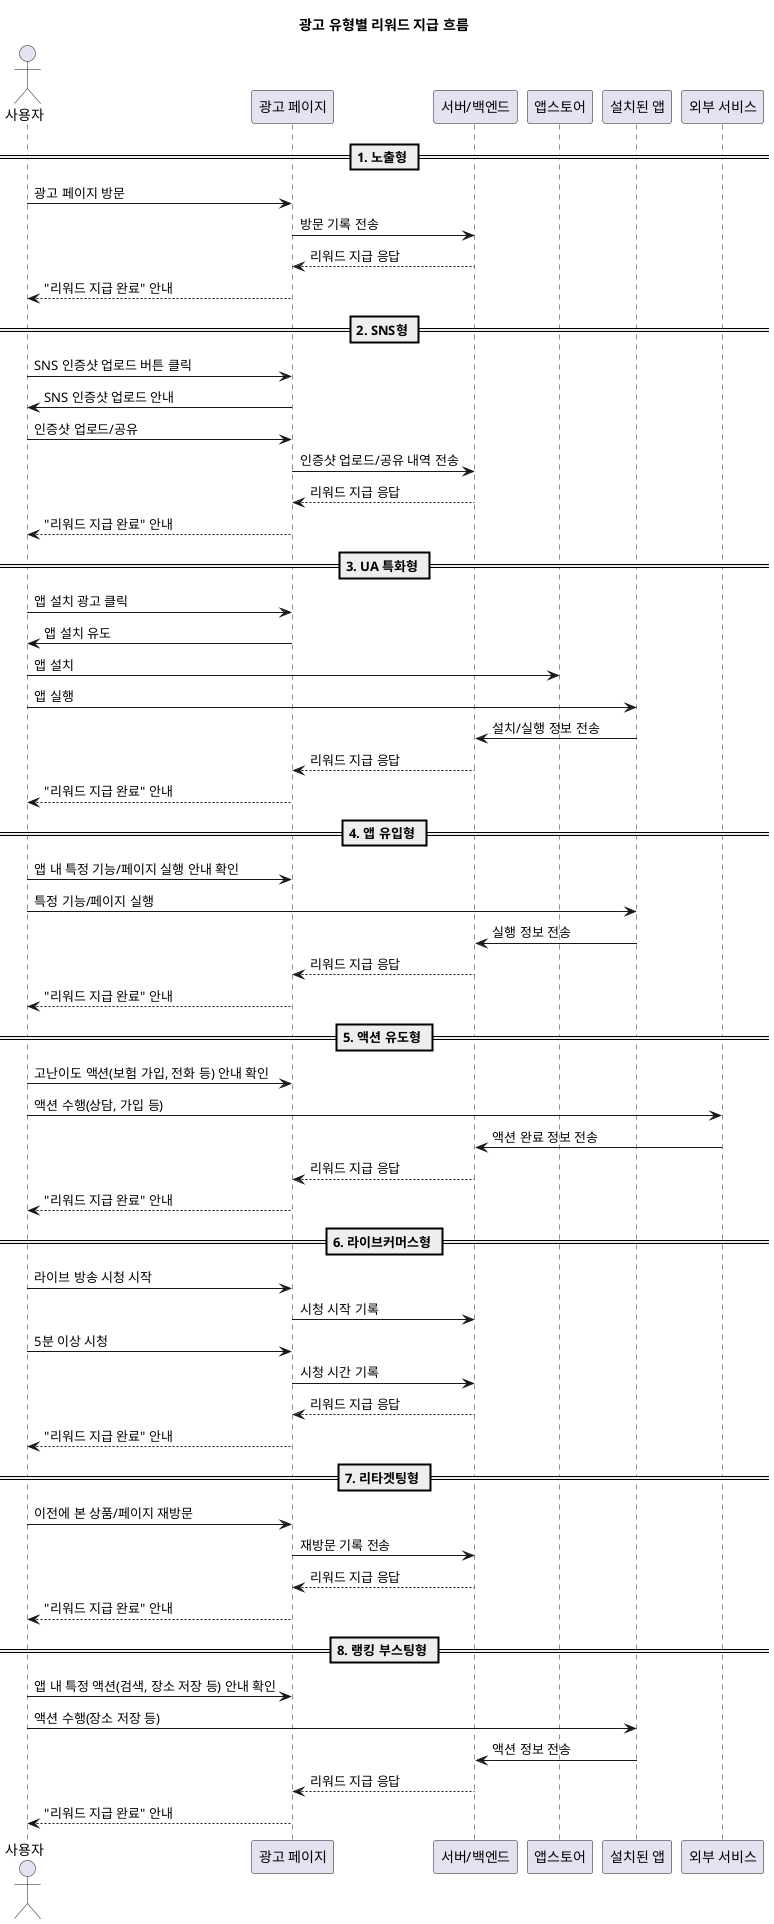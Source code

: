 @startuml
title 광고 유형별 리워드 지급 흐름

actor User as "사용자"
participant "광고 페이지" as AdPage
participant "서버/백엔드" as Server

== 1. 노출형 ==
User -> AdPage : 광고 페이지 방문
AdPage -> Server : 방문 기록 전송
Server --> AdPage : 리워드 지급 응답
AdPage --> User : "리워드 지급 완료" 안내

== 2. SNS형 ==
User -> AdPage : SNS 인증샷 업로드 버튼 클릭
AdPage -> User : SNS 인증샷 업로드 안내
User -> AdPage : 인증샷 업로드/공유
AdPage -> Server : 인증샷 업로드/공유 내역 전송
Server --> AdPage : 리워드 지급 응답
AdPage --> User : "리워드 지급 완료" 안내

== 3. UA 특화형 ==
User -> AdPage : 앱 설치 광고 클릭
AdPage -> User : 앱 설치 유도
User -> "앱스토어" : 앱 설치
User -> "설치된 앱" : 앱 실행
"설치된 앱" -> Server : 설치/실행 정보 전송
Server --> AdPage : 리워드 지급 응답
AdPage --> User : "리워드 지급 완료" 안내

== 4. 앱 유입형 ==
User -> AdPage : 앱 내 특정 기능/페이지 실행 안내 확인
User -> "설치된 앱" : 특정 기능/페이지 실행
"설치된 앱" -> Server : 실행 정보 전송
Server --> AdPage : 리워드 지급 응답
AdPage --> User : "리워드 지급 완료" 안내

== 5. 액션 유도형 ==
User -> AdPage : 고난이도 액션(보험 가입, 전화 등) 안내 확인
User -> "외부 서비스" : 액션 수행(상담, 가입 등)
"외부 서비스" -> Server : 액션 완료 정보 전송
Server --> AdPage : 리워드 지급 응답
AdPage --> User : "리워드 지급 완료" 안내

== 6. 라이브커머스형 ==
User -> AdPage : 라이브 방송 시청 시작
AdPage -> Server : 시청 시작 기록
User -> AdPage : 5분 이상 시청
AdPage -> Server : 시청 시간 기록
Server --> AdPage : 리워드 지급 응답
AdPage --> User : "리워드 지급 완료" 안내

== 7. 리타겟팅형 ==
User -> AdPage : 이전에 본 상품/페이지 재방문
AdPage -> Server : 재방문 기록 전송
Server --> AdPage : 리워드 지급 응답
AdPage --> User : "리워드 지급 완료" 안내

== 8. 랭킹 부스팅형 ==
User -> AdPage : 앱 내 특정 액션(검색, 장소 저장 등) 안내 확인
User -> "설치된 앱" : 액션 수행(장소 저장 등)
"설치된 앱" -> Server : 액션 정보 전송
Server --> AdPage : 리워드 지급 응답
AdPage --> User : "리워드 지급 완료" 안내

@enduml
